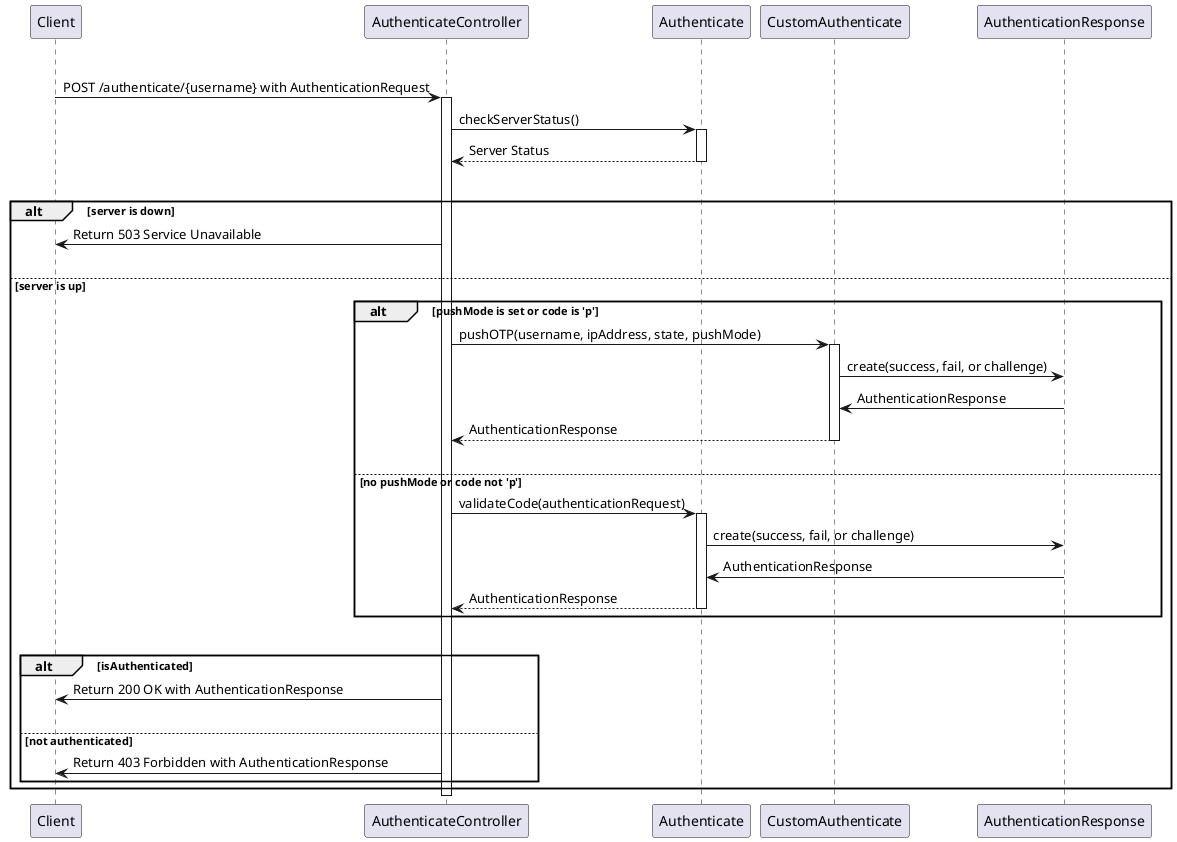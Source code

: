 @startuml authenticate_controller_sequence
participant Client
participant SpringController as "AuthenticateController"
participant AuthService as "Authenticate"
participant CustomAPI as "CustomAuthenticate"
participant AuthResponse as "AuthenticationResponse"
|||
Client -> SpringController : POST /authenticate/{username} with AuthenticationRequest
activate SpringController
SpringController -> AuthService : checkServerStatus()
activate AuthService
AuthService --> SpringController : Server Status
|||
deactivate AuthService

alt server is down
    SpringController -> Client : Return 503 Service Unavailable 
    |||
else server is up
    alt pushMode is set or code is 'p'
        SpringController -> CustomAPI : pushOTP(username, ipAddress, state, pushMode)
        activate CustomAPI
        CustomAPI -> AuthResponse : create(success, fail, or challenge)
        AuthResponse -> CustomAPI : AuthenticationResponse
        CustomAPI --> SpringController : AuthenticationResponse
        |||
        deactivate CustomAPI
    else no pushMode or code not 'p'
        SpringController -> AuthService : validateCode(authenticationRequest)
        activate AuthService
        AuthService -> AuthResponse : create(success, fail, or challenge)
        AuthResponse -> AuthService : AuthenticationResponse
        AuthService --> SpringController : AuthenticationResponse
        deactivate AuthService
    end
    |||
    alt isAuthenticated
        SpringController -> Client : Return 200 OK with AuthenticationResponse
        |||
    else not authenticated
        SpringController -> Client : Return 403 Forbidden with AuthenticationResponse
    end
end
deactivate SpringController
@enduml
